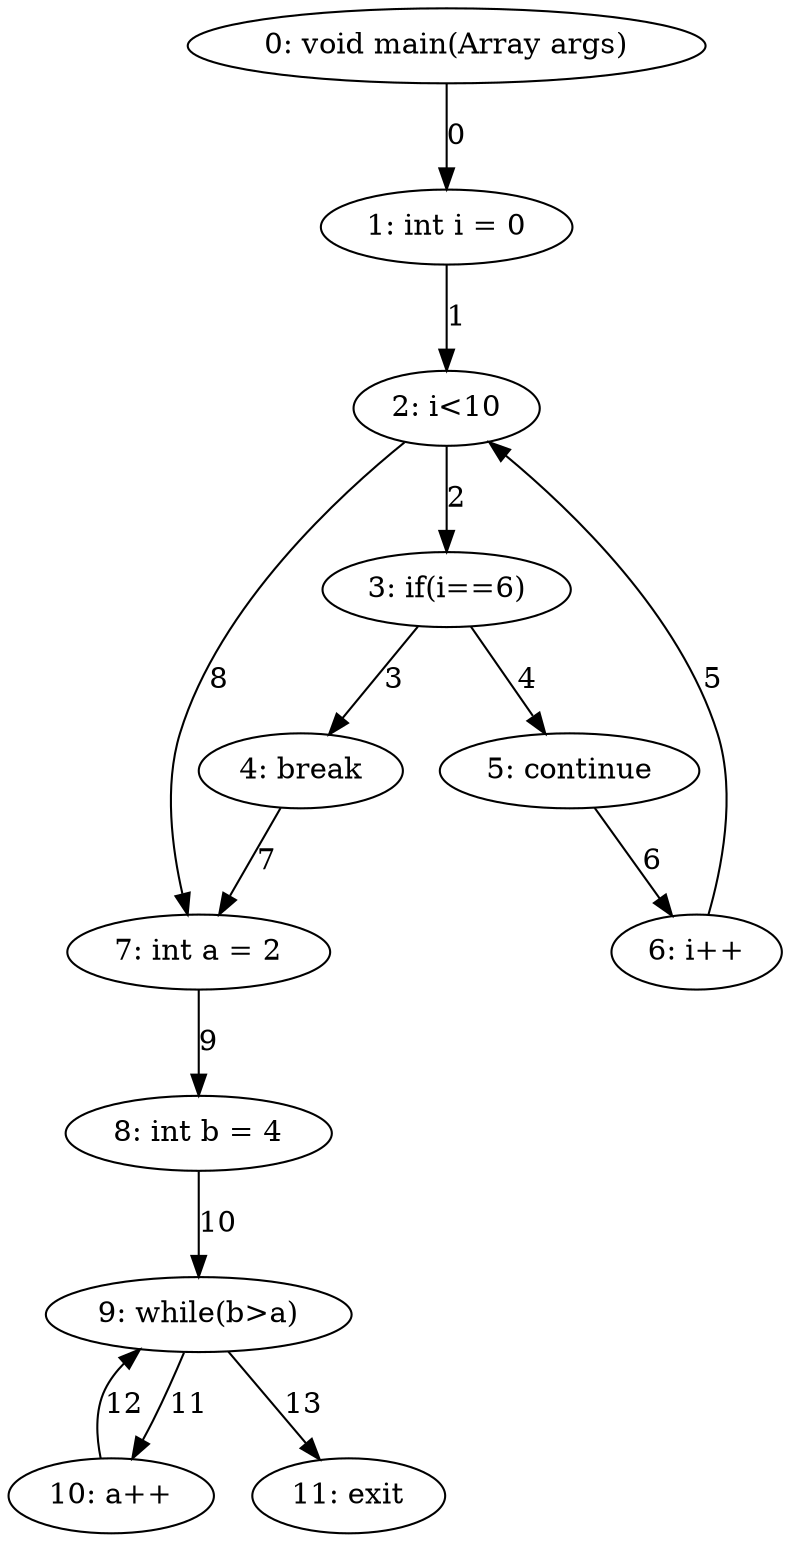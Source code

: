 digraph G {
  1 [ label="0: void main(Array args)" ];
  2 [ label="1: int i = 0" ];
  3 [ label="2: i<10" ];
  4 [ label="3: if(i==6)" ];
  5 [ label="4: break" ];
  6 [ label="5: continue" ];
  7 [ label="6: i++" ];
  8 [ label="7: int a = 2" ];
  9 [ label="8: int b = 4" ];
  10 [ label="9: while(b>a)" ];
  11 [ label="10: a++" ];
  12 [ label="11: exit" ];
  1 -> 2 [ label="0" ];
  2 -> 3 [ label="1" ];
  3 -> 4 [ label="2" ];
  4 -> 5 [ label="3" ];
  4 -> 6 [ label="4" ];
  7 -> 3 [ label="5" ];
  6 -> 7 [ label="6" ];
  5 -> 8 [ label="7" ];
  3 -> 8 [ label="8" ];
  8 -> 9 [ label="9" ];
  9 -> 10 [ label="10" ];
  10 -> 11 [ label="11" ];
  11 -> 10 [ label="12" ];
  10 -> 12 [ label="13" ];
}

